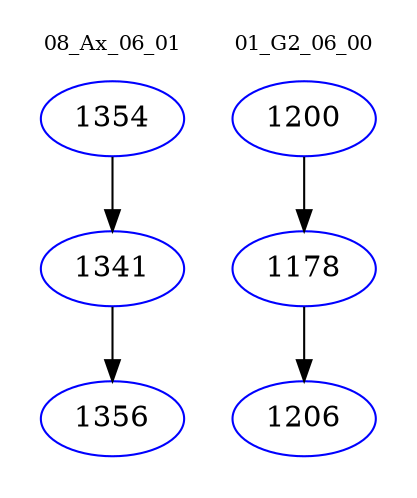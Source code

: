 digraph{
subgraph cluster_0 {
color = white
label = "08_Ax_06_01";
fontsize=10;
T0_1354 [label="1354", color="blue"]
T0_1354 -> T0_1341 [color="black"]
T0_1341 [label="1341", color="blue"]
T0_1341 -> T0_1356 [color="black"]
T0_1356 [label="1356", color="blue"]
}
subgraph cluster_1 {
color = white
label = "01_G2_06_00";
fontsize=10;
T1_1200 [label="1200", color="blue"]
T1_1200 -> T1_1178 [color="black"]
T1_1178 [label="1178", color="blue"]
T1_1178 -> T1_1206 [color="black"]
T1_1206 [label="1206", color="blue"]
}
}
